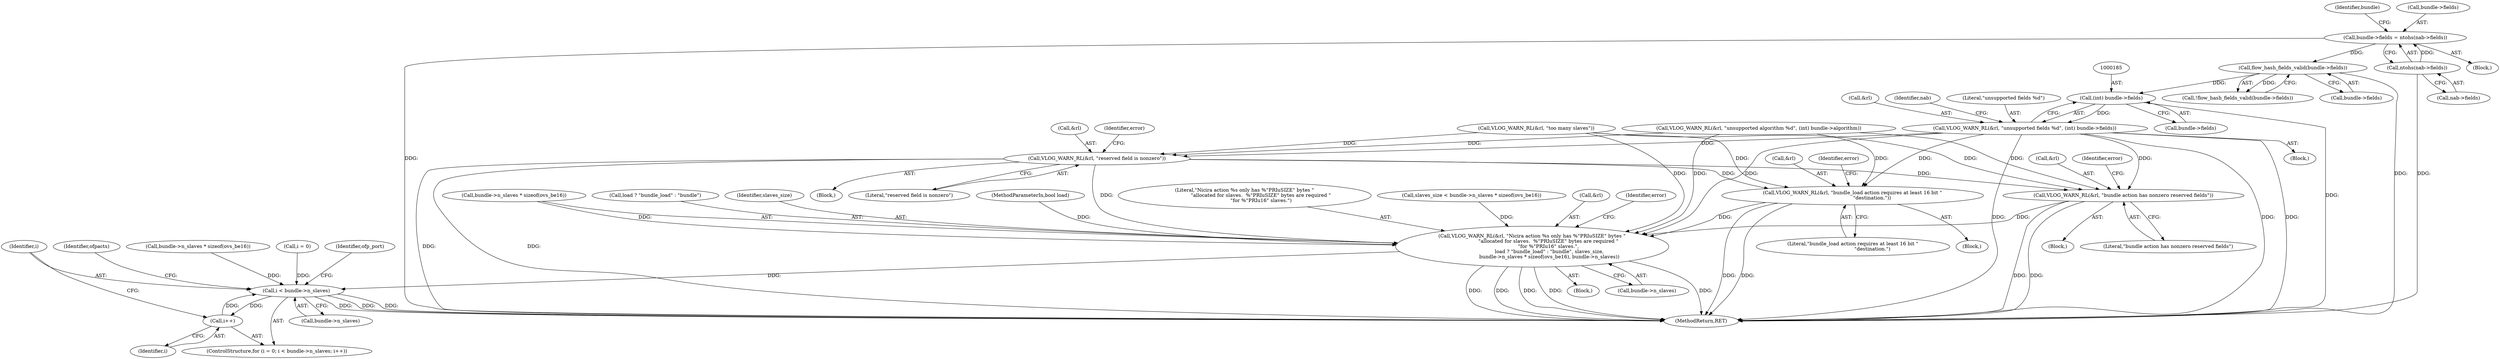 digraph "0_ovs_9237a63c47bd314b807cda0bd2216264e82edbe8@pointer" {
"1000184" [label="(Call,(int) bundle->fields)"];
"1000175" [label="(Call,flow_hash_fields_valid(bundle->fields))"];
"1000138" [label="(Call,bundle->fields = ntohs(nab->fields))"];
"1000142" [label="(Call,ntohs(nab->fields))"];
"1000180" [label="(Call,VLOG_WARN_RL(&rl, \"unsupported fields %d\", (int) bundle->fields))"];
"1000247" [label="(Call,VLOG_WARN_RL(&rl, \"reserved field is nonzero\"))"];
"1000306" [label="(Call,VLOG_WARN_RL(&rl, \"bundle_load action requires at least 16 bit \"\n                         \"destination.\"))"];
"1000341" [label="(Call,VLOG_WARN_RL(&rl, \"Nicira action %s only has %\"PRIuSIZE\" bytes \"\n                     \"allocated for slaves.  %\"PRIuSIZE\" bytes are required \"\n                     \"for %\"PRIu16\" slaves.\",\n                      load ? \"bundle_load\" : \"bundle\", slaves_size,\n                      bundle->n_slaves * sizeof(ovs_be16), bundle->n_slaves))"];
"1000366" [label="(Call,i < bundle->n_slaves)"];
"1000371" [label="(Call,i++)"];
"1000324" [label="(Call,VLOG_WARN_RL(&rl, \"bundle action has nonzero reserved fields\"))"];
"1000363" [label="(Call,i = 0)"];
"1000246" [label="(Block,)"];
"1000306" [label="(Call,VLOG_WARN_RL(&rl, \"bundle_load action requires at least 16 bit \"\n                         \"destination.\"))"];
"1000344" [label="(Literal,\"Nicira action %s only has %\"PRIuSIZE\" bytes \"\n                     \"allocated for slaves.  %\"PRIuSIZE\" bytes are required \"\n                     \"for %\"PRIu16\" slaves.\")"];
"1000368" [label="(Call,bundle->n_slaves)"];
"1000341" [label="(Call,VLOG_WARN_RL(&rl, \"Nicira action %s only has %\"PRIuSIZE\" bytes \"\n                     \"allocated for slaves.  %\"PRIuSIZE\" bytes are required \"\n                     \"for %\"PRIu16\" slaves.\",\n                      load ? \"bundle_load\" : \"bundle\", slaves_size,\n                      bundle->n_slaves * sizeof(ovs_be16), bundle->n_slaves))"];
"1000148" [label="(Identifier,bundle)"];
"1000367" [label="(Identifier,i)"];
"1000332" [label="(Call,slaves_size < bundle->n_slaves * sizeof(ovs_be16))"];
"1000181" [label="(Call,&rl)"];
"1000252" [label="(Identifier,error)"];
"1000342" [label="(Call,&rl)"];
"1000139" [label="(Call,bundle->fields)"];
"1000142" [label="(Call,ntohs(nab->fields))"];
"1000371" [label="(Call,i++)"];
"1000311" [label="(Identifier,error)"];
"1000360" [label="(Identifier,error)"];
"1000138" [label="(Call,bundle->fields = ntohs(nab->fields))"];
"1000179" [label="(Block,)"];
"1000215" [label="(Call,VLOG_WARN_RL(&rl, \"unsupported algorithm %d\", (int) bundle->algorithm))"];
"1000366" [label="(Call,i < bundle->n_slaves)"];
"1000240" [label="(Identifier,nab)"];
"1000305" [label="(Block,)"];
"1000174" [label="(Call,!flow_hash_fields_valid(bundle->fields))"];
"1000325" [label="(Call,&rl)"];
"1000323" [label="(Block,)"];
"1000183" [label="(Literal,\"unsupported fields %d\")"];
"1000340" [label="(Block,)"];
"1000376" [label="(Identifier,ofp_port)"];
"1000413" [label="(MethodReturn,RET)"];
"1000307" [label="(Call,&rl)"];
"1000176" [label="(Call,bundle->fields)"];
"1000197" [label="(Call,VLOG_WARN_RL(&rl, \"too many slaves\"))"];
"1000372" [label="(Identifier,i)"];
"1000175" [label="(Call,flow_hash_fields_valid(bundle->fields))"];
"1000186" [label="(Call,bundle->fields)"];
"1000250" [label="(Literal,\"reserved field is nonzero\")"];
"1000327" [label="(Literal,\"bundle action has nonzero reserved fields\")"];
"1000356" [label="(Call,bundle->n_slaves)"];
"1000350" [label="(Call,bundle->n_slaves * sizeof(ovs_be16))"];
"1000247" [label="(Call,VLOG_WARN_RL(&rl, \"reserved field is nonzero\"))"];
"1000329" [label="(Identifier,error)"];
"1000398" [label="(Identifier,ofpacts)"];
"1000309" [label="(Literal,\"bundle_load action requires at least 16 bit \"\n                         \"destination.\")"];
"1000334" [label="(Call,bundle->n_slaves * sizeof(ovs_be16))"];
"1000345" [label="(Call,load ? \"bundle_load\" : \"bundle\")"];
"1000349" [label="(Identifier,slaves_size)"];
"1000180" [label="(Call,VLOG_WARN_RL(&rl, \"unsupported fields %d\", (int) bundle->fields))"];
"1000362" [label="(ControlStructure,for (i = 0; i < bundle->n_slaves; i++))"];
"1000248" [label="(Call,&rl)"];
"1000106" [label="(Block,)"];
"1000143" [label="(Call,nab->fields)"];
"1000184" [label="(Call,(int) bundle->fields)"];
"1000101" [label="(MethodParameterIn,bool load)"];
"1000324" [label="(Call,VLOG_WARN_RL(&rl, \"bundle action has nonzero reserved fields\"))"];
"1000184" -> "1000180"  [label="AST: "];
"1000184" -> "1000186"  [label="CFG: "];
"1000185" -> "1000184"  [label="AST: "];
"1000186" -> "1000184"  [label="AST: "];
"1000180" -> "1000184"  [label="CFG: "];
"1000184" -> "1000413"  [label="DDG: "];
"1000184" -> "1000180"  [label="DDG: "];
"1000175" -> "1000184"  [label="DDG: "];
"1000175" -> "1000174"  [label="AST: "];
"1000175" -> "1000176"  [label="CFG: "];
"1000176" -> "1000175"  [label="AST: "];
"1000174" -> "1000175"  [label="CFG: "];
"1000175" -> "1000413"  [label="DDG: "];
"1000175" -> "1000174"  [label="DDG: "];
"1000138" -> "1000175"  [label="DDG: "];
"1000138" -> "1000106"  [label="AST: "];
"1000138" -> "1000142"  [label="CFG: "];
"1000139" -> "1000138"  [label="AST: "];
"1000142" -> "1000138"  [label="AST: "];
"1000148" -> "1000138"  [label="CFG: "];
"1000138" -> "1000413"  [label="DDG: "];
"1000142" -> "1000138"  [label="DDG: "];
"1000142" -> "1000143"  [label="CFG: "];
"1000143" -> "1000142"  [label="AST: "];
"1000142" -> "1000413"  [label="DDG: "];
"1000180" -> "1000179"  [label="AST: "];
"1000181" -> "1000180"  [label="AST: "];
"1000183" -> "1000180"  [label="AST: "];
"1000240" -> "1000180"  [label="CFG: "];
"1000180" -> "1000413"  [label="DDG: "];
"1000180" -> "1000413"  [label="DDG: "];
"1000180" -> "1000413"  [label="DDG: "];
"1000180" -> "1000247"  [label="DDG: "];
"1000180" -> "1000306"  [label="DDG: "];
"1000180" -> "1000324"  [label="DDG: "];
"1000180" -> "1000341"  [label="DDG: "];
"1000247" -> "1000246"  [label="AST: "];
"1000247" -> "1000250"  [label="CFG: "];
"1000248" -> "1000247"  [label="AST: "];
"1000250" -> "1000247"  [label="AST: "];
"1000252" -> "1000247"  [label="CFG: "];
"1000247" -> "1000413"  [label="DDG: "];
"1000247" -> "1000413"  [label="DDG: "];
"1000215" -> "1000247"  [label="DDG: "];
"1000197" -> "1000247"  [label="DDG: "];
"1000247" -> "1000306"  [label="DDG: "];
"1000247" -> "1000324"  [label="DDG: "];
"1000247" -> "1000341"  [label="DDG: "];
"1000306" -> "1000305"  [label="AST: "];
"1000306" -> "1000309"  [label="CFG: "];
"1000307" -> "1000306"  [label="AST: "];
"1000309" -> "1000306"  [label="AST: "];
"1000311" -> "1000306"  [label="CFG: "];
"1000306" -> "1000413"  [label="DDG: "];
"1000306" -> "1000413"  [label="DDG: "];
"1000215" -> "1000306"  [label="DDG: "];
"1000197" -> "1000306"  [label="DDG: "];
"1000306" -> "1000341"  [label="DDG: "];
"1000341" -> "1000340"  [label="AST: "];
"1000341" -> "1000356"  [label="CFG: "];
"1000342" -> "1000341"  [label="AST: "];
"1000344" -> "1000341"  [label="AST: "];
"1000345" -> "1000341"  [label="AST: "];
"1000349" -> "1000341"  [label="AST: "];
"1000350" -> "1000341"  [label="AST: "];
"1000356" -> "1000341"  [label="AST: "];
"1000360" -> "1000341"  [label="CFG: "];
"1000341" -> "1000413"  [label="DDG: "];
"1000341" -> "1000413"  [label="DDG: "];
"1000341" -> "1000413"  [label="DDG: "];
"1000341" -> "1000413"  [label="DDG: "];
"1000341" -> "1000413"  [label="DDG: "];
"1000215" -> "1000341"  [label="DDG: "];
"1000324" -> "1000341"  [label="DDG: "];
"1000197" -> "1000341"  [label="DDG: "];
"1000101" -> "1000341"  [label="DDG: "];
"1000332" -> "1000341"  [label="DDG: "];
"1000350" -> "1000341"  [label="DDG: "];
"1000341" -> "1000366"  [label="DDG: "];
"1000366" -> "1000362"  [label="AST: "];
"1000366" -> "1000368"  [label="CFG: "];
"1000367" -> "1000366"  [label="AST: "];
"1000368" -> "1000366"  [label="AST: "];
"1000376" -> "1000366"  [label="CFG: "];
"1000398" -> "1000366"  [label="CFG: "];
"1000366" -> "1000413"  [label="DDG: "];
"1000366" -> "1000413"  [label="DDG: "];
"1000366" -> "1000413"  [label="DDG: "];
"1000363" -> "1000366"  [label="DDG: "];
"1000371" -> "1000366"  [label="DDG: "];
"1000334" -> "1000366"  [label="DDG: "];
"1000366" -> "1000371"  [label="DDG: "];
"1000371" -> "1000362"  [label="AST: "];
"1000371" -> "1000372"  [label="CFG: "];
"1000372" -> "1000371"  [label="AST: "];
"1000367" -> "1000371"  [label="CFG: "];
"1000324" -> "1000323"  [label="AST: "];
"1000324" -> "1000327"  [label="CFG: "];
"1000325" -> "1000324"  [label="AST: "];
"1000327" -> "1000324"  [label="AST: "];
"1000329" -> "1000324"  [label="CFG: "];
"1000324" -> "1000413"  [label="DDG: "];
"1000324" -> "1000413"  [label="DDG: "];
"1000215" -> "1000324"  [label="DDG: "];
"1000197" -> "1000324"  [label="DDG: "];
}

